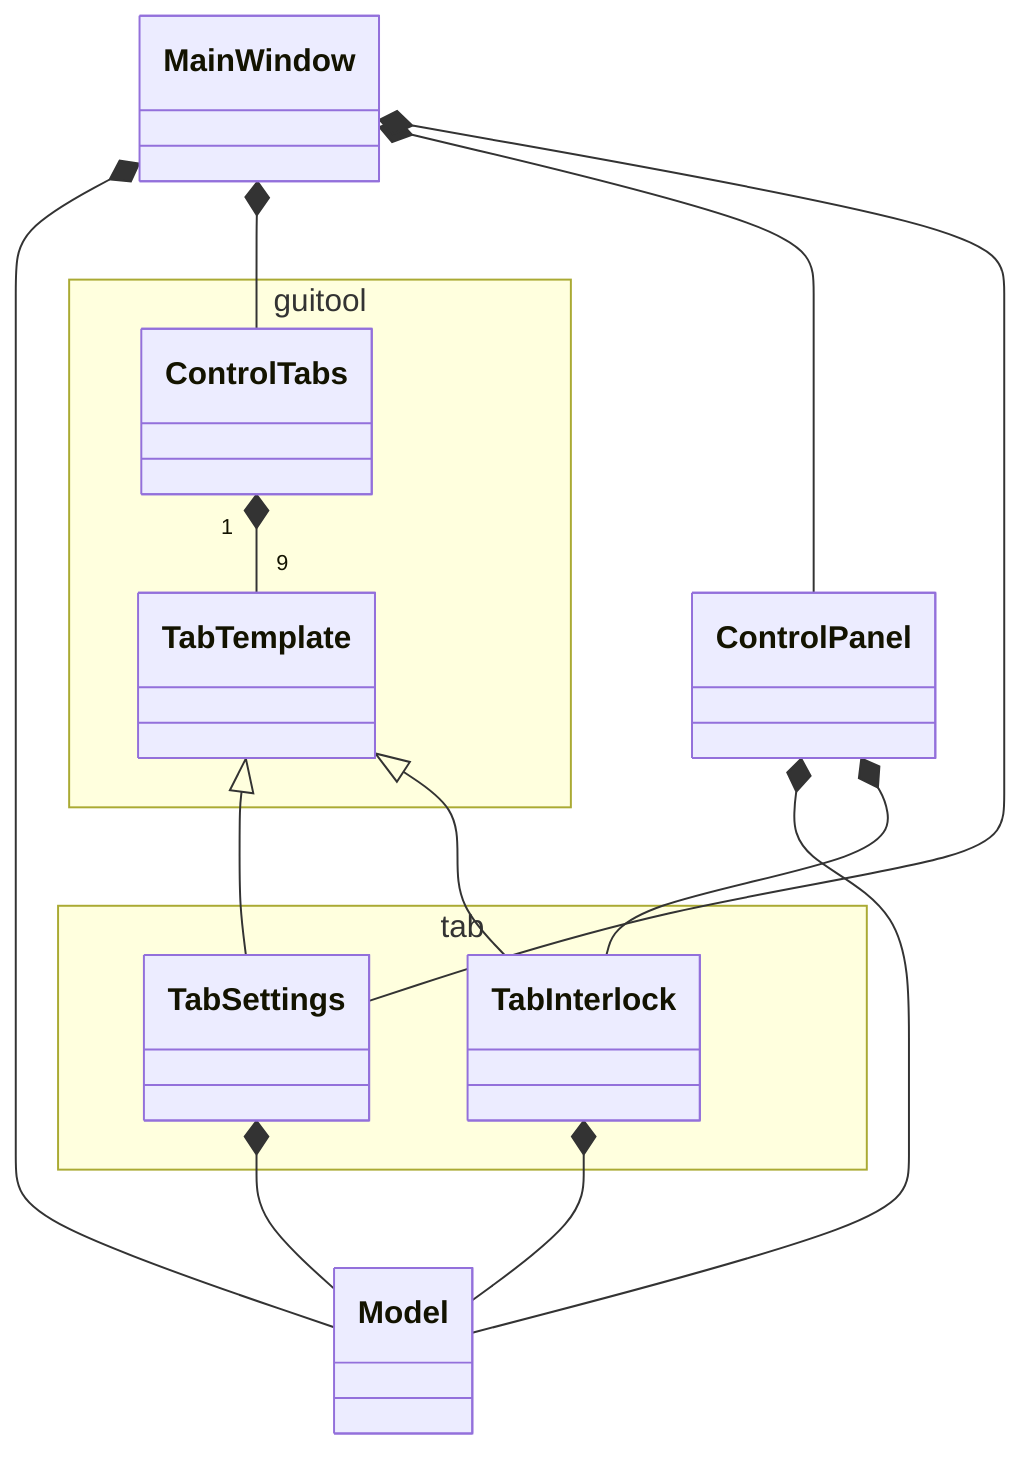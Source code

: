 classDiagram

namespace guitool {
  class ControlTabs
  class TabTemplate
}

namespace tab {
  class TabSettings
  class TabInterlock
}

TabTemplate <|-- TabSettings
TabTemplate <|-- TabInterlock

MainWindow *-- Model
MainWindow *-- ControlTabs
MainWindow *-- ControlPanel
MainWindow *-- TabSettings

ControlPanel *-- Model
ControlPanel *-- TabInterlock

TabSettings *-- Model
TabInterlock *-- Model

ControlTabs "1" *-- "9" TabTemplate